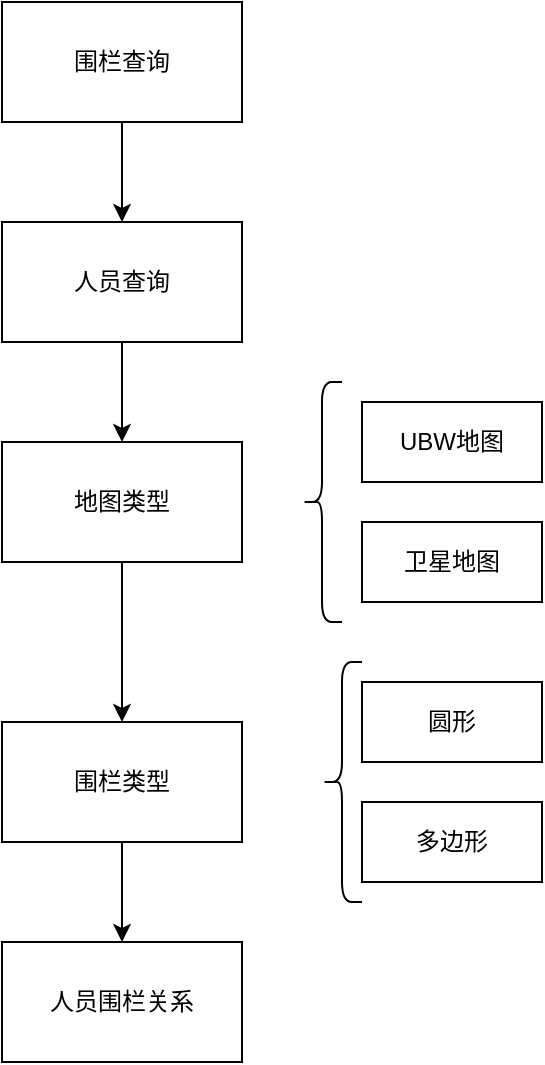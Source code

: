<mxfile version="22.1.16" type="github">
  <diagram name="第 1 页" id="1o90txRjkMhU3fky8cZ-">
    <mxGraphModel dx="1674" dy="746" grid="1" gridSize="10" guides="1" tooltips="1" connect="1" arrows="1" fold="1" page="1" pageScale="1" pageWidth="827" pageHeight="1169" math="0" shadow="0">
      <root>
        <mxCell id="0" />
        <mxCell id="1" parent="0" />
        <mxCell id="8cvd2VXkKtiXRH34TUiC-1" value="围栏查询" style="rounded=0;whiteSpace=wrap;html=1;" vertex="1" parent="1">
          <mxGeometry x="220" y="70" width="120" height="60" as="geometry" />
        </mxCell>
        <mxCell id="8cvd2VXkKtiXRH34TUiC-2" value="人员查询" style="rounded=0;whiteSpace=wrap;html=1;" vertex="1" parent="1">
          <mxGeometry x="220" y="180" width="120" height="60" as="geometry" />
        </mxCell>
        <mxCell id="8cvd2VXkKtiXRH34TUiC-3" value="地图类型" style="rounded=0;whiteSpace=wrap;html=1;" vertex="1" parent="1">
          <mxGeometry x="220" y="290" width="120" height="60" as="geometry" />
        </mxCell>
        <mxCell id="8cvd2VXkKtiXRH34TUiC-4" value="" style="shape=curlyBracket;whiteSpace=wrap;html=1;rounded=1;labelPosition=left;verticalLabelPosition=middle;align=right;verticalAlign=middle;" vertex="1" parent="1">
          <mxGeometry x="370" y="260" width="20" height="120" as="geometry" />
        </mxCell>
        <mxCell id="8cvd2VXkKtiXRH34TUiC-6" value="UBW地图" style="rounded=0;whiteSpace=wrap;html=1;" vertex="1" parent="1">
          <mxGeometry x="400" y="270" width="90" height="40" as="geometry" />
        </mxCell>
        <mxCell id="8cvd2VXkKtiXRH34TUiC-7" value="卫星地图" style="rounded=0;whiteSpace=wrap;html=1;" vertex="1" parent="1">
          <mxGeometry x="400" y="330" width="90" height="40" as="geometry" />
        </mxCell>
        <mxCell id="8cvd2VXkKtiXRH34TUiC-8" value="围栏类型" style="rounded=0;whiteSpace=wrap;html=1;" vertex="1" parent="1">
          <mxGeometry x="220" y="430" width="120" height="60" as="geometry" />
        </mxCell>
        <mxCell id="8cvd2VXkKtiXRH34TUiC-9" value="" style="shape=curlyBracket;whiteSpace=wrap;html=1;rounded=1;labelPosition=left;verticalLabelPosition=middle;align=right;verticalAlign=middle;" vertex="1" parent="1">
          <mxGeometry x="380" y="400" width="20" height="120" as="geometry" />
        </mxCell>
        <mxCell id="8cvd2VXkKtiXRH34TUiC-10" value="圆形" style="rounded=0;whiteSpace=wrap;html=1;" vertex="1" parent="1">
          <mxGeometry x="400" y="410" width="90" height="40" as="geometry" />
        </mxCell>
        <mxCell id="8cvd2VXkKtiXRH34TUiC-11" value="多边形" style="rounded=0;whiteSpace=wrap;html=1;" vertex="1" parent="1">
          <mxGeometry x="400" y="470" width="90" height="40" as="geometry" />
        </mxCell>
        <mxCell id="8cvd2VXkKtiXRH34TUiC-12" value="人员围栏关系" style="rounded=0;whiteSpace=wrap;html=1;" vertex="1" parent="1">
          <mxGeometry x="220" y="540" width="120" height="60" as="geometry" />
        </mxCell>
        <mxCell id="8cvd2VXkKtiXRH34TUiC-13" value="" style="endArrow=classic;html=1;rounded=0;exitX=0.5;exitY=1;exitDx=0;exitDy=0;" edge="1" parent="1" source="8cvd2VXkKtiXRH34TUiC-1" target="8cvd2VXkKtiXRH34TUiC-2">
          <mxGeometry width="50" height="50" relative="1" as="geometry">
            <mxPoint x="100" y="210" as="sourcePoint" />
            <mxPoint x="150" y="160" as="targetPoint" />
          </mxGeometry>
        </mxCell>
        <mxCell id="8cvd2VXkKtiXRH34TUiC-14" value="" style="endArrow=classic;html=1;rounded=0;exitX=0.5;exitY=1;exitDx=0;exitDy=0;entryX=0.5;entryY=0;entryDx=0;entryDy=0;" edge="1" parent="1" source="8cvd2VXkKtiXRH34TUiC-2" target="8cvd2VXkKtiXRH34TUiC-3">
          <mxGeometry width="50" height="50" relative="1" as="geometry">
            <mxPoint x="70" y="270" as="sourcePoint" />
            <mxPoint x="120" y="220" as="targetPoint" />
          </mxGeometry>
        </mxCell>
        <mxCell id="8cvd2VXkKtiXRH34TUiC-15" value="" style="endArrow=classic;html=1;rounded=0;exitX=0.5;exitY=1;exitDx=0;exitDy=0;entryX=0.5;entryY=0;entryDx=0;entryDy=0;" edge="1" parent="1" source="8cvd2VXkKtiXRH34TUiC-3" target="8cvd2VXkKtiXRH34TUiC-8">
          <mxGeometry width="50" height="50" relative="1" as="geometry">
            <mxPoint x="120" y="400" as="sourcePoint" />
            <mxPoint x="170" y="350" as="targetPoint" />
          </mxGeometry>
        </mxCell>
        <mxCell id="8cvd2VXkKtiXRH34TUiC-16" value="" style="endArrow=classic;html=1;rounded=0;exitX=0.5;exitY=1;exitDx=0;exitDy=0;entryX=0.5;entryY=0;entryDx=0;entryDy=0;" edge="1" parent="1" source="8cvd2VXkKtiXRH34TUiC-8" target="8cvd2VXkKtiXRH34TUiC-12">
          <mxGeometry width="50" height="50" relative="1" as="geometry">
            <mxPoint x="120" y="520" as="sourcePoint" />
            <mxPoint x="170" y="470" as="targetPoint" />
          </mxGeometry>
        </mxCell>
      </root>
    </mxGraphModel>
  </diagram>
</mxfile>
